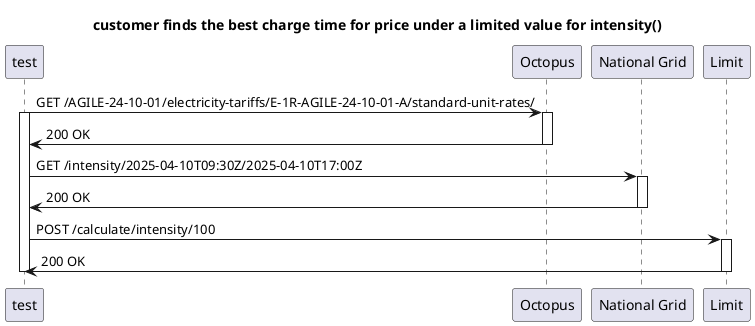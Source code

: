 @startuml
title customer finds the best charge time for price under a limited value for intensity()
participant "test"
participant "Octopus"
participant "National Grid"
participant "Limit"
"test" -> "Octopus": GET /AGILE-24-10-01/electricity-tariffs/E-1R-AGILE-24-10-01-A/standard-unit-rates/
activate "test"
activate "Octopus"
"Octopus" -> "test": 200 OK
deactivate "Octopus"

"test" -> "National Grid": GET /intensity/2025-04-10T09:30Z/2025-04-10T17:00Z

activate "National Grid"
"National Grid" -> "test": 200 OK
deactivate "National Grid"

"test" -> "Limit": POST /calculate/intensity/100

activate "Limit"
"Limit" -> "test": 200 OK
deactivate "Limit"
deactivate "test"
@enduml